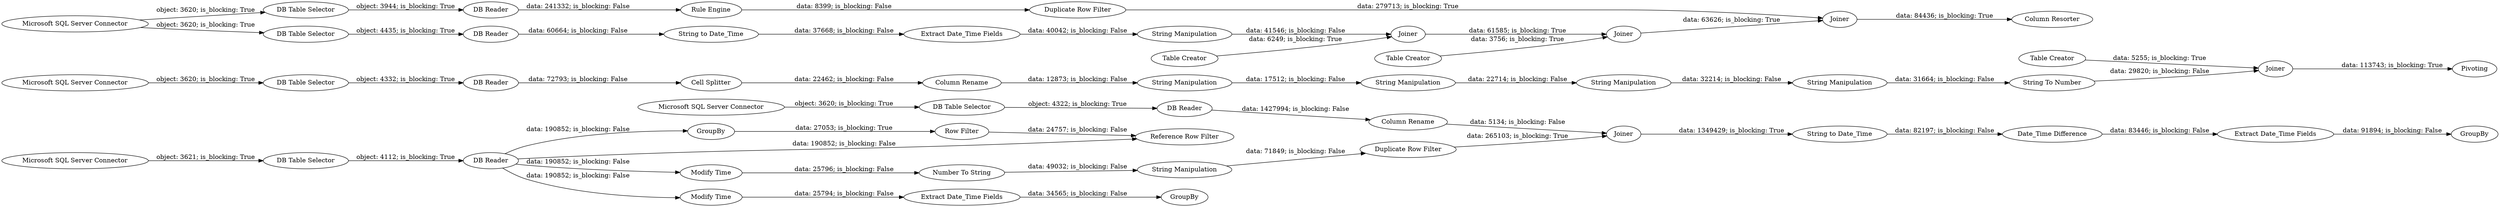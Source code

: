 digraph {
	"2020581803992971693_336" [label="Number To String"]
	"2020581803992971693_332" [label="Extract Date_Time Fields"]
	"2020581803992971693_341" [label="Row Filter"]
	"4114046739500858876_4" [label="String Manipulation"]
	"5395362114017144244_43" [label="Microsoft SQL Server Connector"]
	"2113253451053976227_44" [label="DB Table Selector"]
	"-2576718318707246409_89" [label="DB Table Selector"]
	"2020581803992971693_342" [label="Reference Row Filter"]
	"4114046739500858876_5" [label="String Manipulation"]
	"1094831569305639729_44" [label="DB Table Selector"]
	"2113253451053976227_45" [label="DB Reader"]
	"4114046739500858876_2" [label="String Manipulation"]
	"-2576718318707246409_88" [label="DB Reader"]
	"-2576718318707246409_85" [label=Joiner]
	"2020581803992971693_344" [label="Column Rename"]
	"-2576718318707246409_97" [label=Joiner]
	"-2576718318707246409_94" [label="Table Creator"]
	"-2576718318707246409_95" [label=Joiner]
	"-2576718318707246409_82" [label="String to Date_Time"]
	"-2576718318707246409_96" [label="Duplicate Row Filter"]
	"2020581803992971693_348" [label=GroupBy]
	"-2576718318707246409_44" [label="DB Table Selector"]
	"4114046739500858876_168" [label=Joiner]
	"-2576718318707246409_93" [label="String Manipulation"]
	"2020581803992971693_347" [label="Extract Date_Time Fields"]
	"2020581803992971693_333" [label=GroupBy]
	"2020581803992971693_335" [label="Modify Time"]
	"4114046739500858876_167" [label="Table Creator"]
	"-2576718318707246409_84" [label="Table Creator"]
	"-2576718318707246409_43" [label="Microsoft SQL Server Connector"]
	"2020581803992971693_338" [label="Duplicate Row Filter"]
	"5395362114017144244_44" [label="DB Table Selector"]
	"2020581803992971693_340" [label=GroupBy]
	"-2576718318707246409_98" [label="Column Resorter"]
	"5395362114017144244_45" [label="DB Reader"]
	"-2576718318707246409_83" [label="Extract Date_Time Fields"]
	"2020581803992971693_331" [label="Modify Time"]
	"1094831569305639729_45" [label="DB Reader"]
	"1094831569305639729_43" [label="Microsoft SQL Server Connector"]
	"4114046739500858876_6" [label="String To Number"]
	"2020581803992971693_339" [label=Joiner]
	"4114046739500858876_3" [label="String Manipulation"]
	"2020581803992971693_346" [label="Date_Time Difference"]
	"-2576718318707246409_45" [label="DB Reader"]
	"2020581803992971693_326" [label="Column Rename"]
	"-2576718318707246409_90" [label="Rule Engine"]
	"2020581803992971693_345" [label="String to Date_Time"]
	"2113253451053976227_43" [label="Microsoft SQL Server Connector"]
	"2020581803992971693_327" [label=Pivoting]
	"2020581803992971693_337" [label="String Manipulation"]
	"2020581803992971693_325" [label="Cell Splitter"]
	"2020581803992971693_345" -> "2020581803992971693_346" [label="data: 82197; is_blocking: False"]
	"-2576718318707246409_97" -> "-2576718318707246409_98" [label="data: 84436; is_blocking: True"]
	"4114046739500858876_2" -> "4114046739500858876_3" [label="data: 17512; is_blocking: False"]
	"5395362114017144244_44" -> "5395362114017144244_45" [label="object: 4112; is_blocking: True"]
	"1094831569305639729_45" -> "2020581803992971693_325" [label="data: 72793; is_blocking: False"]
	"4114046739500858876_4" -> "4114046739500858876_5" [label="data: 32214; is_blocking: False"]
	"5395362114017144244_45" -> "2020581803992971693_342" [label="data: 190852; is_blocking: False"]
	"4114046739500858876_6" -> "4114046739500858876_168" [label="data: 29820; is_blocking: False"]
	"5395362114017144244_45" -> "2020581803992971693_331" [label="data: 190852; is_blocking: False"]
	"-2576718318707246409_85" -> "-2576718318707246409_95" [label="data: 61585; is_blocking: True"]
	"-2576718318707246409_95" -> "-2576718318707246409_97" [label="data: 63626; is_blocking: True"]
	"2020581803992971693_332" -> "2020581803992971693_333" [label="data: 34565; is_blocking: False"]
	"-2576718318707246409_93" -> "-2576718318707246409_85" [label="data: 41546; is_blocking: False"]
	"5395362114017144244_45" -> "2020581803992971693_335" [label="data: 190852; is_blocking: False"]
	"2113253451053976227_44" -> "2113253451053976227_45" [label="object: 4322; is_blocking: True"]
	"2020581803992971693_347" -> "2020581803992971693_348" [label="data: 91894; is_blocking: False"]
	"5395362114017144244_45" -> "2020581803992971693_340" [label="data: 190852; is_blocking: False"]
	"2020581803992971693_340" -> "2020581803992971693_341" [label="data: 27053; is_blocking: True"]
	"-2576718318707246409_90" -> "-2576718318707246409_96" [label="data: 8399; is_blocking: False"]
	"1094831569305639729_44" -> "1094831569305639729_45" [label="object: 4332; is_blocking: True"]
	"2020581803992971693_336" -> "2020581803992971693_337" [label="data: 49032; is_blocking: False"]
	"-2576718318707246409_43" -> "-2576718318707246409_89" [label="object: 3620; is_blocking: True"]
	"-2576718318707246409_82" -> "-2576718318707246409_83" [label="data: 37668; is_blocking: False"]
	"2020581803992971693_339" -> "2020581803992971693_345" [label="data: 1349429; is_blocking: True"]
	"2020581803992971693_331" -> "2020581803992971693_332" [label="data: 25794; is_blocking: False"]
	"-2576718318707246409_43" -> "-2576718318707246409_44" [label="object: 3620; is_blocking: True"]
	"2020581803992971693_346" -> "2020581803992971693_347" [label="data: 83446; is_blocking: False"]
	"-2576718318707246409_45" -> "-2576718318707246409_82" [label="data: 60664; is_blocking: False"]
	"-2576718318707246409_84" -> "-2576718318707246409_85" [label="data: 6249; is_blocking: True"]
	"-2576718318707246409_89" -> "-2576718318707246409_88" [label="object: 3944; is_blocking: True"]
	"2020581803992971693_338" -> "2020581803992971693_339" [label="data: 265103; is_blocking: True"]
	"-2576718318707246409_44" -> "-2576718318707246409_45" [label="object: 4435; is_blocking: True"]
	"4114046739500858876_5" -> "4114046739500858876_6" [label="data: 31664; is_blocking: False"]
	"4114046739500858876_167" -> "4114046739500858876_168" [label="data: 5255; is_blocking: True"]
	"2020581803992971693_341" -> "2020581803992971693_342" [label="data: 24757; is_blocking: False"]
	"-2576718318707246409_83" -> "-2576718318707246409_93" [label="data: 40042; is_blocking: False"]
	"-2576718318707246409_96" -> "-2576718318707246409_97" [label="data: 279713; is_blocking: True"]
	"-2576718318707246409_94" -> "-2576718318707246409_95" [label="data: 3756; is_blocking: True"]
	"2020581803992971693_337" -> "2020581803992971693_338" [label="data: 71849; is_blocking: False"]
	"4114046739500858876_3" -> "4114046739500858876_4" [label="data: 22714; is_blocking: False"]
	"2020581803992971693_326" -> "4114046739500858876_2" [label="data: 12873; is_blocking: False"]
	"2113253451053976227_43" -> "2113253451053976227_44" [label="object: 3620; is_blocking: True"]
	"2020581803992971693_335" -> "2020581803992971693_336" [label="data: 25796; is_blocking: False"]
	"4114046739500858876_168" -> "2020581803992971693_327" [label="data: 113743; is_blocking: True"]
	"-2576718318707246409_88" -> "-2576718318707246409_90" [label="data: 241332; is_blocking: False"]
	"2020581803992971693_325" -> "2020581803992971693_326" [label="data: 22462; is_blocking: False"]
	"5395362114017144244_43" -> "5395362114017144244_44" [label="object: 3621; is_blocking: True"]
	"2020581803992971693_344" -> "2020581803992971693_339" [label="data: 5134; is_blocking: False"]
	"2113253451053976227_45" -> "2020581803992971693_344" [label="data: 1427994; is_blocking: False"]
	"1094831569305639729_43" -> "1094831569305639729_44" [label="object: 3620; is_blocking: True"]
	rankdir=LR
}
